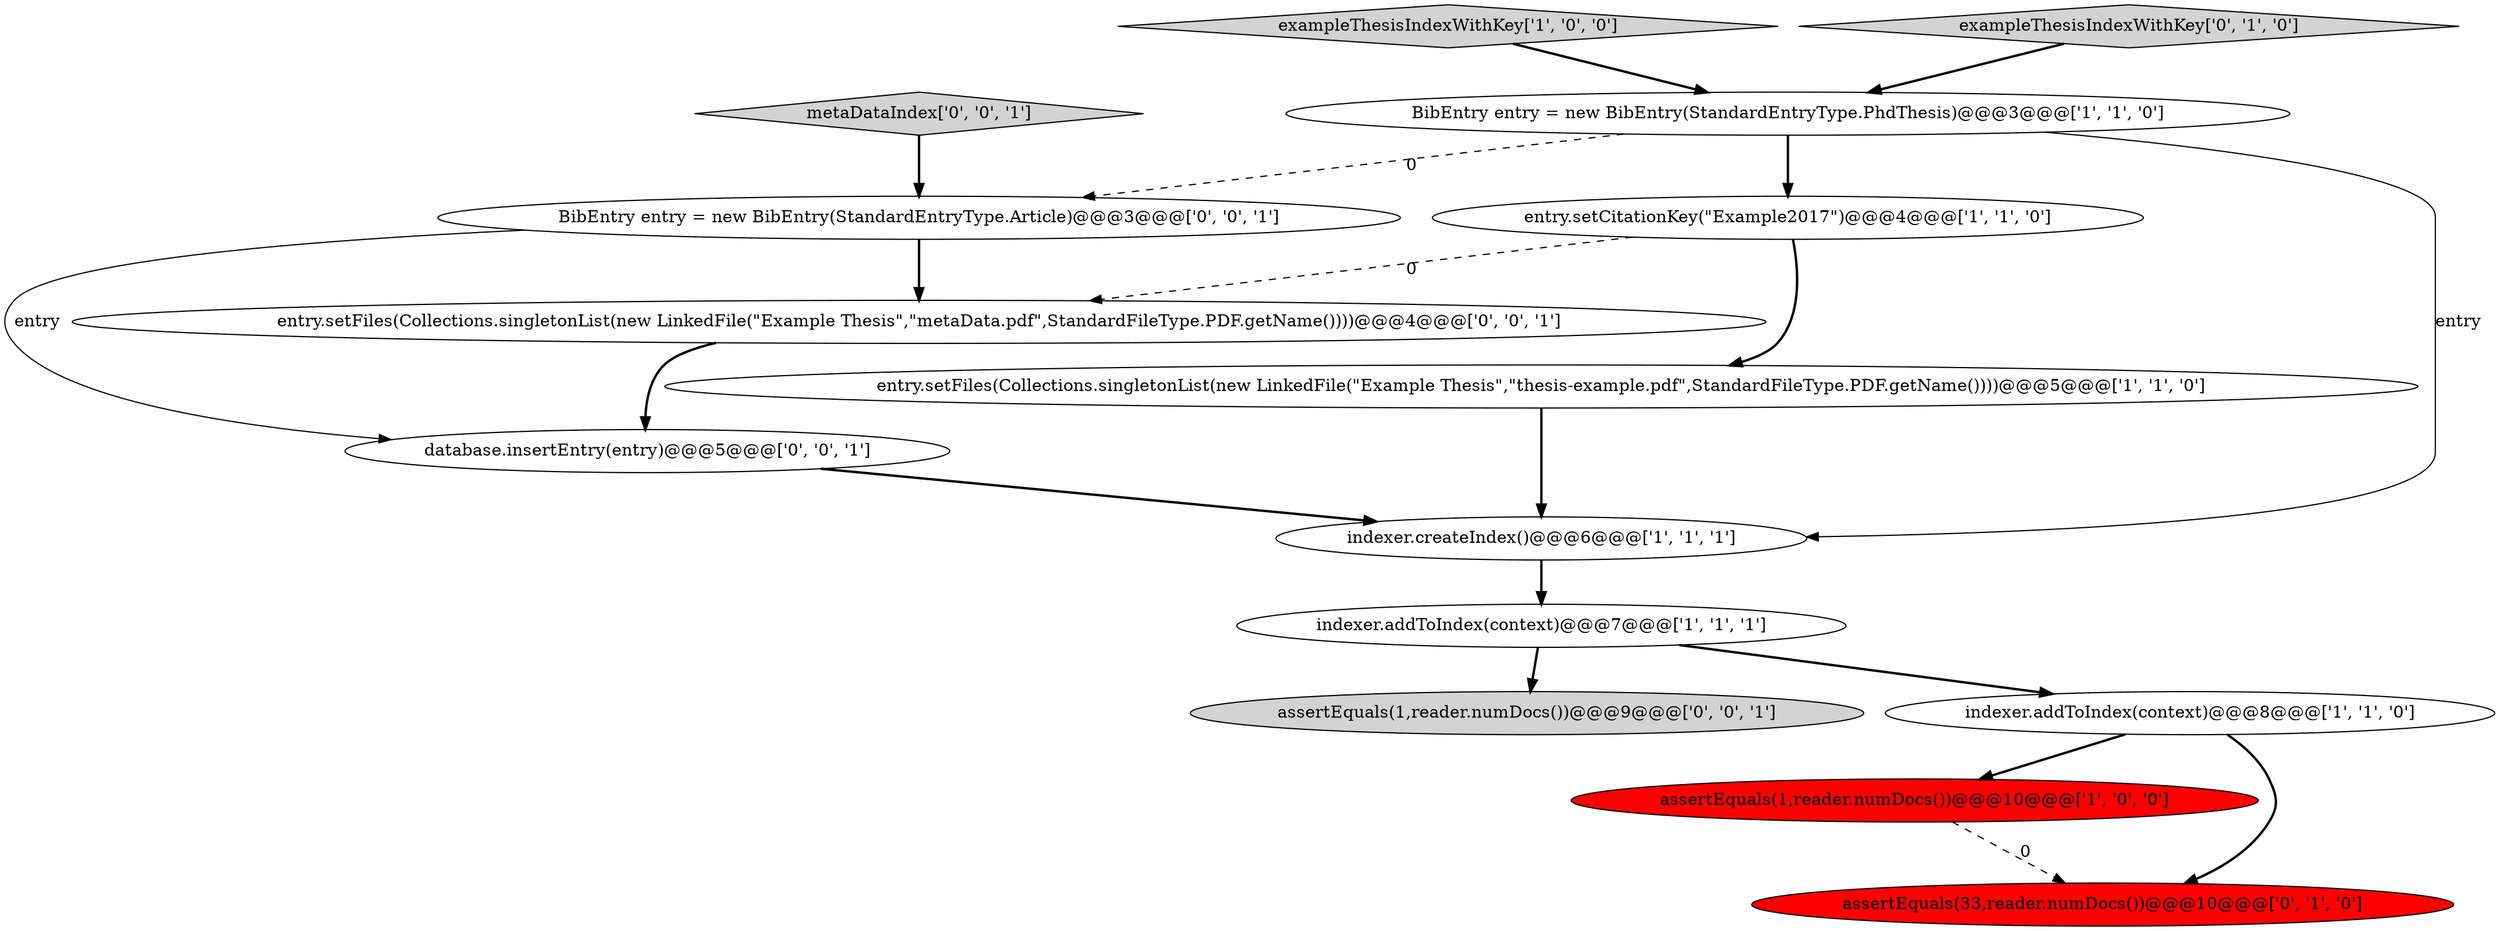 digraph {
3 [style = filled, label = "indexer.createIndex()@@@6@@@['1', '1', '1']", fillcolor = white, shape = ellipse image = "AAA0AAABBB1BBB"];
0 [style = filled, label = "exampleThesisIndexWithKey['1', '0', '0']", fillcolor = lightgray, shape = diamond image = "AAA0AAABBB1BBB"];
4 [style = filled, label = "entry.setCitationKey(\"Example2017\")@@@4@@@['1', '1', '0']", fillcolor = white, shape = ellipse image = "AAA0AAABBB1BBB"];
10 [style = filled, label = "assertEquals(1,reader.numDocs())@@@9@@@['0', '0', '1']", fillcolor = lightgray, shape = ellipse image = "AAA0AAABBB3BBB"];
9 [style = filled, label = "exampleThesisIndexWithKey['0', '1', '0']", fillcolor = lightgray, shape = diamond image = "AAA0AAABBB2BBB"];
12 [style = filled, label = "metaDataIndex['0', '0', '1']", fillcolor = lightgray, shape = diamond image = "AAA0AAABBB3BBB"];
1 [style = filled, label = "entry.setFiles(Collections.singletonList(new LinkedFile(\"Example Thesis\",\"thesis-example.pdf\",StandardFileType.PDF.getName())))@@@5@@@['1', '1', '0']", fillcolor = white, shape = ellipse image = "AAA0AAABBB1BBB"];
13 [style = filled, label = "entry.setFiles(Collections.singletonList(new LinkedFile(\"Example Thesis\",\"metaData.pdf\",StandardFileType.PDF.getName())))@@@4@@@['0', '0', '1']", fillcolor = white, shape = ellipse image = "AAA0AAABBB3BBB"];
7 [style = filled, label = "assertEquals(1,reader.numDocs())@@@10@@@['1', '0', '0']", fillcolor = red, shape = ellipse image = "AAA1AAABBB1BBB"];
14 [style = filled, label = "BibEntry entry = new BibEntry(StandardEntryType.Article)@@@3@@@['0', '0', '1']", fillcolor = white, shape = ellipse image = "AAA0AAABBB3BBB"];
8 [style = filled, label = "assertEquals(33,reader.numDocs())@@@10@@@['0', '1', '0']", fillcolor = red, shape = ellipse image = "AAA1AAABBB2BBB"];
5 [style = filled, label = "BibEntry entry = new BibEntry(StandardEntryType.PhdThesis)@@@3@@@['1', '1', '0']", fillcolor = white, shape = ellipse image = "AAA0AAABBB1BBB"];
6 [style = filled, label = "indexer.addToIndex(context)@@@8@@@['1', '1', '0']", fillcolor = white, shape = ellipse image = "AAA0AAABBB1BBB"];
2 [style = filled, label = "indexer.addToIndex(context)@@@7@@@['1', '1', '1']", fillcolor = white, shape = ellipse image = "AAA0AAABBB1BBB"];
11 [style = filled, label = "database.insertEntry(entry)@@@5@@@['0', '0', '1']", fillcolor = white, shape = ellipse image = "AAA0AAABBB3BBB"];
1->3 [style = bold, label=""];
9->5 [style = bold, label=""];
12->14 [style = bold, label=""];
14->11 [style = solid, label="entry"];
4->1 [style = bold, label=""];
5->14 [style = dashed, label="0"];
14->13 [style = bold, label=""];
5->3 [style = solid, label="entry"];
3->2 [style = bold, label=""];
6->7 [style = bold, label=""];
4->13 [style = dashed, label="0"];
11->3 [style = bold, label=""];
2->10 [style = bold, label=""];
13->11 [style = bold, label=""];
2->6 [style = bold, label=""];
5->4 [style = bold, label=""];
6->8 [style = bold, label=""];
0->5 [style = bold, label=""];
7->8 [style = dashed, label="0"];
}
